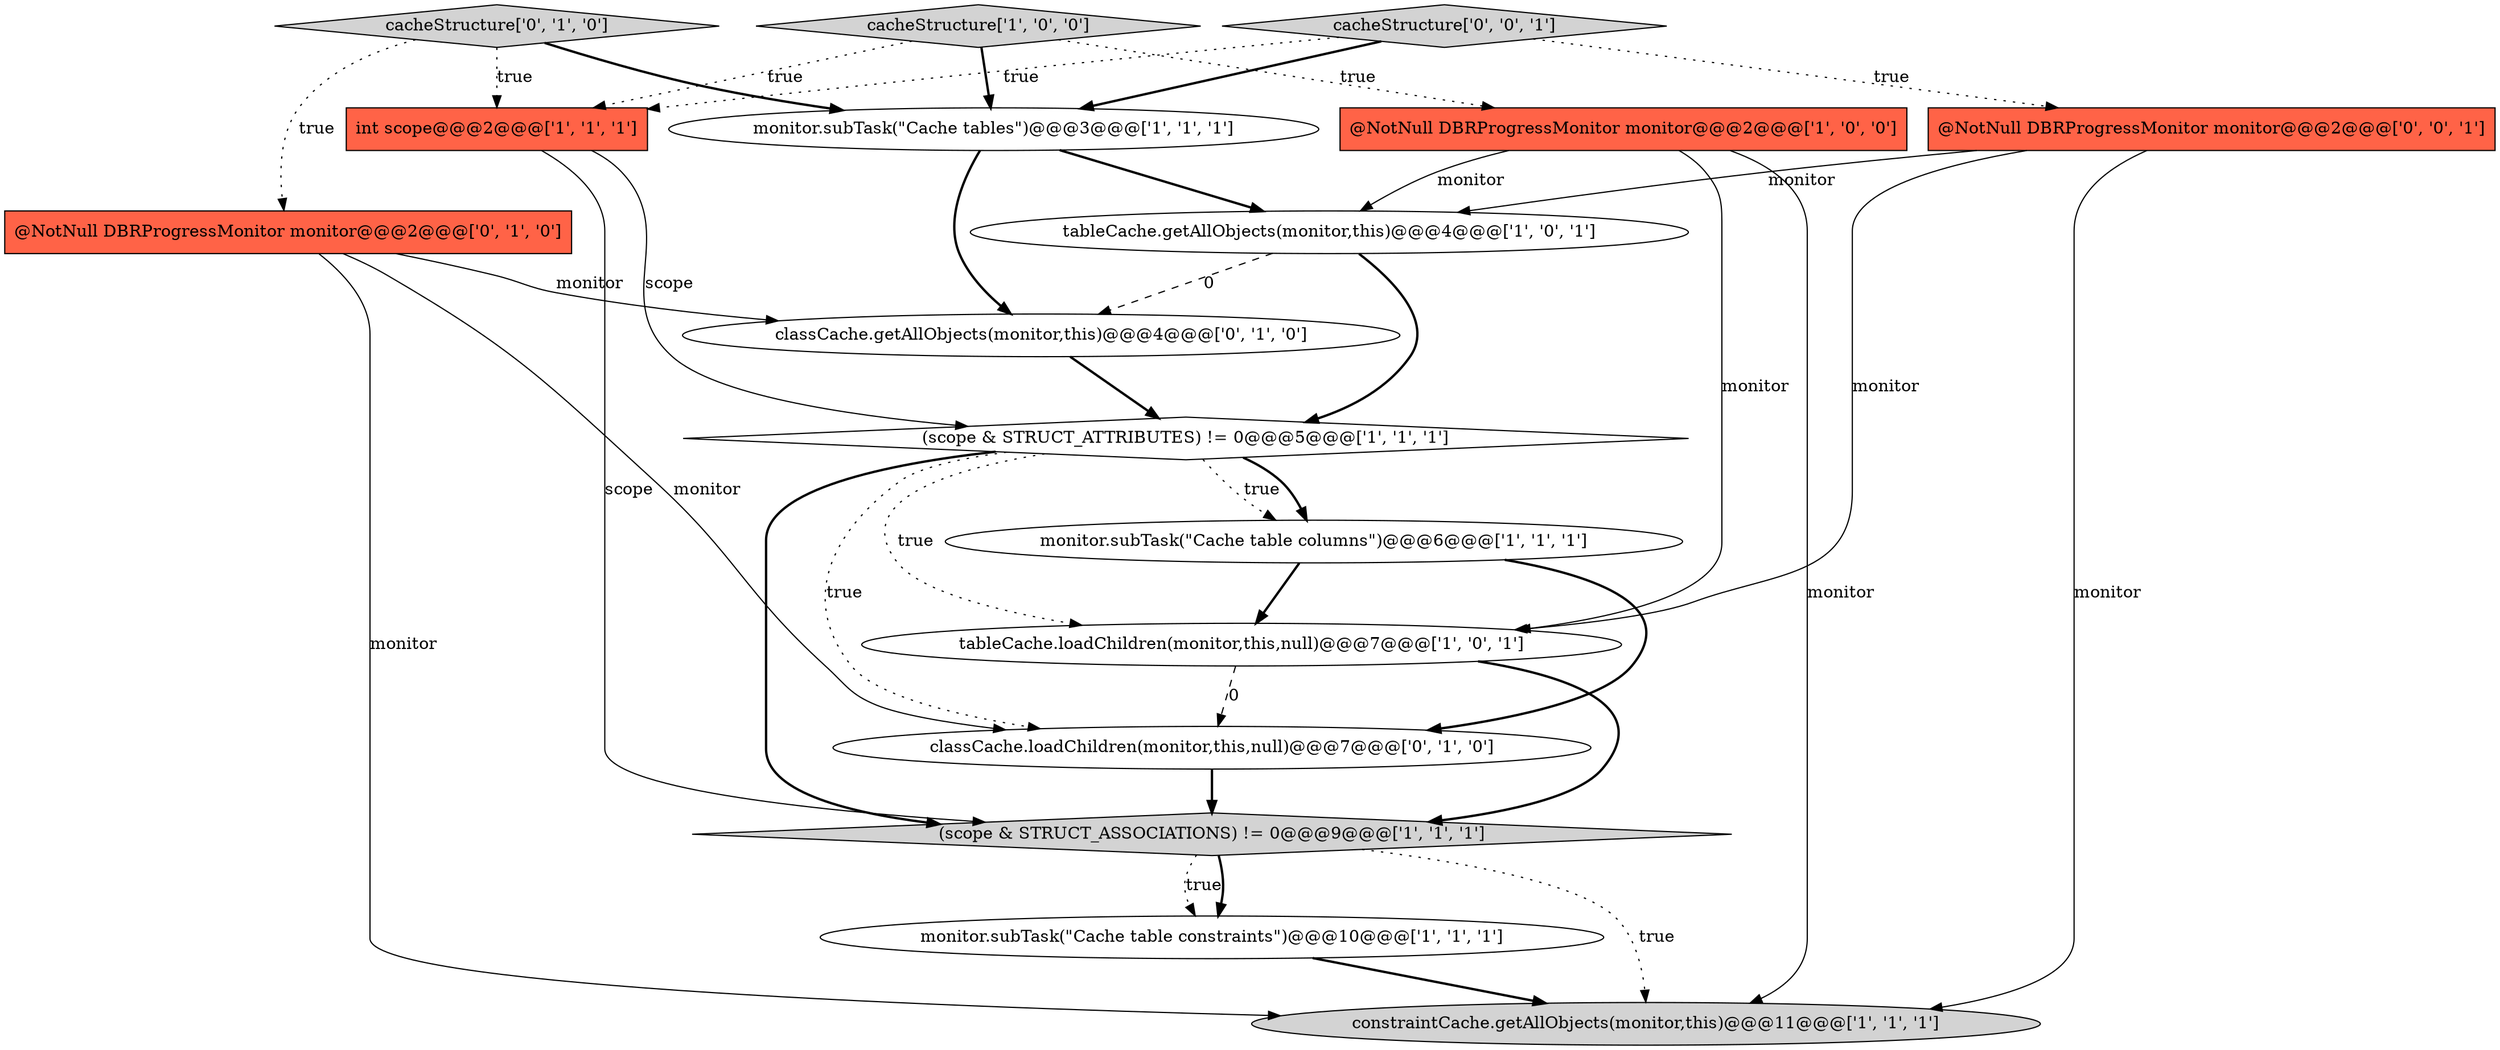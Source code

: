 digraph {
10 [style = filled, label = "monitor.subTask(\"Cache table constraints\")@@@10@@@['1', '1', '1']", fillcolor = white, shape = ellipse image = "AAA0AAABBB1BBB"];
5 [style = filled, label = "tableCache.loadChildren(monitor,this,null)@@@7@@@['1', '0', '1']", fillcolor = white, shape = ellipse image = "AAA0AAABBB1BBB"];
12 [style = filled, label = "classCache.loadChildren(monitor,this,null)@@@7@@@['0', '1', '0']", fillcolor = white, shape = ellipse image = "AAA1AAABBB2BBB"];
11 [style = filled, label = "@NotNull DBRProgressMonitor monitor@@@2@@@['0', '1', '0']", fillcolor = tomato, shape = box image = "AAA0AAABBB2BBB"];
6 [style = filled, label = "cacheStructure['1', '0', '0']", fillcolor = lightgray, shape = diamond image = "AAA0AAABBB1BBB"];
2 [style = filled, label = "(scope & STRUCT_ATTRIBUTES) != 0@@@5@@@['1', '1', '1']", fillcolor = white, shape = diamond image = "AAA0AAABBB1BBB"];
13 [style = filled, label = "classCache.getAllObjects(monitor,this)@@@4@@@['0', '1', '0']", fillcolor = white, shape = ellipse image = "AAA1AAABBB2BBB"];
0 [style = filled, label = "(scope & STRUCT_ASSOCIATIONS) != 0@@@9@@@['1', '1', '1']", fillcolor = lightgray, shape = diamond image = "AAA0AAABBB1BBB"];
4 [style = filled, label = "tableCache.getAllObjects(monitor,this)@@@4@@@['1', '0', '1']", fillcolor = white, shape = ellipse image = "AAA0AAABBB1BBB"];
8 [style = filled, label = "constraintCache.getAllObjects(monitor,this)@@@11@@@['1', '1', '1']", fillcolor = lightgray, shape = ellipse image = "AAA0AAABBB1BBB"];
15 [style = filled, label = "@NotNull DBRProgressMonitor monitor@@@2@@@['0', '0', '1']", fillcolor = tomato, shape = box image = "AAA0AAABBB3BBB"];
1 [style = filled, label = "monitor.subTask(\"Cache tables\")@@@3@@@['1', '1', '1']", fillcolor = white, shape = ellipse image = "AAA0AAABBB1BBB"];
9 [style = filled, label = "int scope@@@2@@@['1', '1', '1']", fillcolor = tomato, shape = box image = "AAA0AAABBB1BBB"];
3 [style = filled, label = "monitor.subTask(\"Cache table columns\")@@@6@@@['1', '1', '1']", fillcolor = white, shape = ellipse image = "AAA0AAABBB1BBB"];
14 [style = filled, label = "cacheStructure['0', '1', '0']", fillcolor = lightgray, shape = diamond image = "AAA0AAABBB2BBB"];
7 [style = filled, label = "@NotNull DBRProgressMonitor monitor@@@2@@@['1', '0', '0']", fillcolor = tomato, shape = box image = "AAA0AAABBB1BBB"];
16 [style = filled, label = "cacheStructure['0', '0', '1']", fillcolor = lightgray, shape = diamond image = "AAA0AAABBB3BBB"];
0->10 [style = dotted, label="true"];
12->0 [style = bold, label=""];
2->3 [style = dotted, label="true"];
7->4 [style = solid, label="monitor"];
6->7 [style = dotted, label="true"];
0->8 [style = dotted, label="true"];
2->5 [style = dotted, label="true"];
10->8 [style = bold, label=""];
11->8 [style = solid, label="monitor"];
11->12 [style = solid, label="monitor"];
16->15 [style = dotted, label="true"];
3->5 [style = bold, label=""];
7->5 [style = solid, label="monitor"];
15->8 [style = solid, label="monitor"];
4->2 [style = bold, label=""];
2->3 [style = bold, label=""];
14->1 [style = bold, label=""];
0->10 [style = bold, label=""];
5->0 [style = bold, label=""];
16->1 [style = bold, label=""];
16->9 [style = dotted, label="true"];
3->12 [style = bold, label=""];
5->12 [style = dashed, label="0"];
2->12 [style = dotted, label="true"];
1->4 [style = bold, label=""];
6->9 [style = dotted, label="true"];
7->8 [style = solid, label="monitor"];
9->2 [style = solid, label="scope"];
2->0 [style = bold, label=""];
4->13 [style = dashed, label="0"];
14->11 [style = dotted, label="true"];
15->4 [style = solid, label="monitor"];
13->2 [style = bold, label=""];
9->0 [style = solid, label="scope"];
11->13 [style = solid, label="monitor"];
6->1 [style = bold, label=""];
15->5 [style = solid, label="monitor"];
1->13 [style = bold, label=""];
14->9 [style = dotted, label="true"];
}
